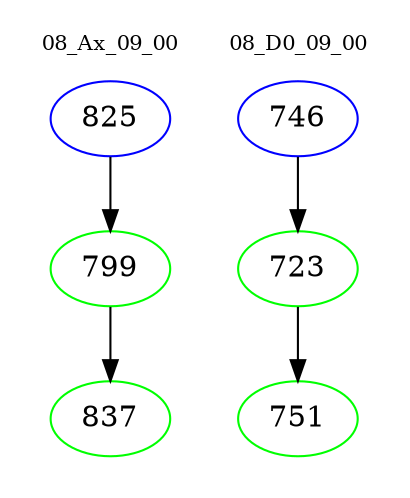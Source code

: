 digraph{
subgraph cluster_0 {
color = white
label = "08_Ax_09_00";
fontsize=10;
T0_825 [label="825", color="blue"]
T0_825 -> T0_799 [color="black"]
T0_799 [label="799", color="green"]
T0_799 -> T0_837 [color="black"]
T0_837 [label="837", color="green"]
}
subgraph cluster_1 {
color = white
label = "08_D0_09_00";
fontsize=10;
T1_746 [label="746", color="blue"]
T1_746 -> T1_723 [color="black"]
T1_723 [label="723", color="green"]
T1_723 -> T1_751 [color="black"]
T1_751 [label="751", color="green"]
}
}
